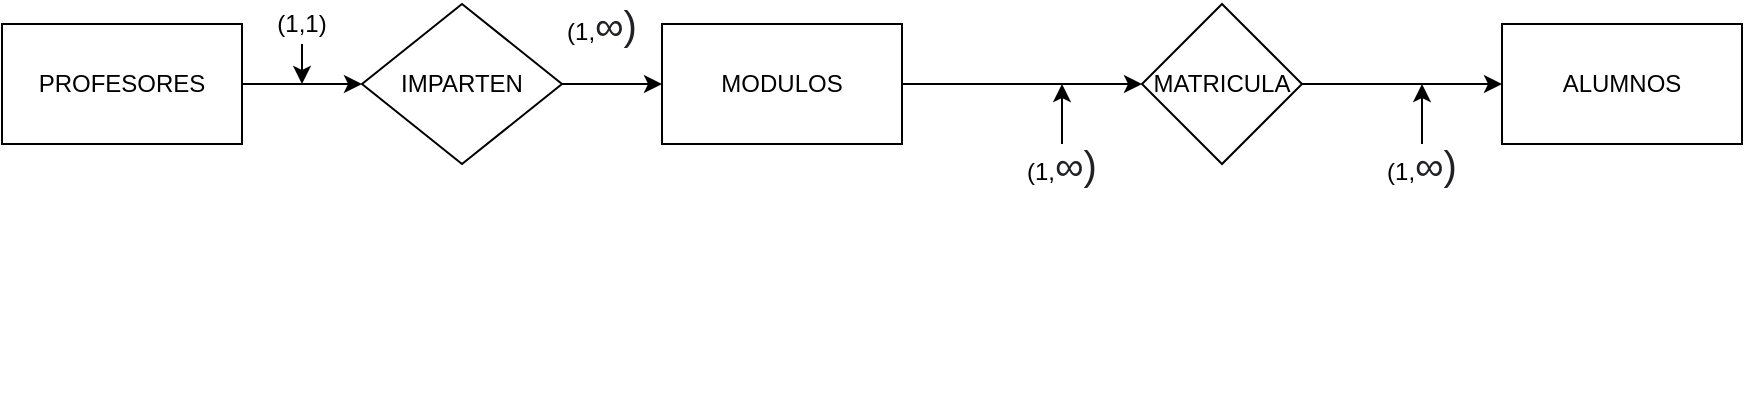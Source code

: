 <mxfile version="14.5.1" type="device"><diagram id="TQE_AFQJd09f2bOoq1RY" name="Página-1"><mxGraphModel dx="1092" dy="494" grid="1" gridSize="10" guides="1" tooltips="1" connect="1" arrows="1" fold="1" page="1" pageScale="1" pageWidth="827" pageHeight="1169" math="0" shadow="0"><root><mxCell id="0"/><mxCell id="1" parent="0"/><mxCell id="MUoCbBxHDL-aKRJFmAbf-8" value="" style="edgeStyle=orthogonalEdgeStyle;rounded=0;orthogonalLoop=1;jettySize=auto;html=1;" parent="1" source="MUoCbBxHDL-aKRJFmAbf-1" target="MUoCbBxHDL-aKRJFmAbf-2" edge="1"><mxGeometry relative="1" as="geometry"/></mxCell><mxCell id="MUoCbBxHDL-aKRJFmAbf-1" value="MODULOS" style="rounded=0;whiteSpace=wrap;html=1;" parent="1" vertex="1"><mxGeometry x="380" y="260" width="120" height="60" as="geometry"/></mxCell><mxCell id="MUoCbBxHDL-aKRJFmAbf-9" value="" style="edgeStyle=orthogonalEdgeStyle;rounded=0;orthogonalLoop=1;jettySize=auto;html=1;" parent="1" source="MUoCbBxHDL-aKRJFmAbf-2" target="MUoCbBxHDL-aKRJFmAbf-3" edge="1"><mxGeometry relative="1" as="geometry"/></mxCell><mxCell id="MUoCbBxHDL-aKRJFmAbf-2" value="MATRICULA" style="rhombus;whiteSpace=wrap;html=1;" parent="1" vertex="1"><mxGeometry x="620" y="250" width="80" height="80" as="geometry"/></mxCell><mxCell id="MUoCbBxHDL-aKRJFmAbf-3" value="ALUMNOS" style="rounded=0;whiteSpace=wrap;html=1;" parent="1" vertex="1"><mxGeometry x="800" y="260" width="120" height="60" as="geometry"/></mxCell><mxCell id="MUoCbBxHDL-aKRJFmAbf-7" value="" style="edgeStyle=orthogonalEdgeStyle;rounded=0;orthogonalLoop=1;jettySize=auto;html=1;" parent="1" source="MUoCbBxHDL-aKRJFmAbf-4" target="MUoCbBxHDL-aKRJFmAbf-1" edge="1"><mxGeometry relative="1" as="geometry"/></mxCell><mxCell id="MUoCbBxHDL-aKRJFmAbf-4" value="IMPARTEN" style="rhombus;whiteSpace=wrap;html=1;" parent="1" vertex="1"><mxGeometry x="230" y="250" width="100" height="80" as="geometry"/></mxCell><mxCell id="MUoCbBxHDL-aKRJFmAbf-6" value="" style="edgeStyle=orthogonalEdgeStyle;rounded=0;orthogonalLoop=1;jettySize=auto;html=1;" parent="1" source="MUoCbBxHDL-aKRJFmAbf-5" target="MUoCbBxHDL-aKRJFmAbf-4" edge="1"><mxGeometry relative="1" as="geometry"/></mxCell><mxCell id="MUoCbBxHDL-aKRJFmAbf-5" value="PROFESORES" style="rounded=0;whiteSpace=wrap;html=1;" parent="1" vertex="1"><mxGeometry x="50" y="260" width="120" height="60" as="geometry"/></mxCell><mxCell id="MUoCbBxHDL-aKRJFmAbf-18" style="edgeStyle=orthogonalEdgeStyle;rounded=0;orthogonalLoop=1;jettySize=auto;html=1;exitX=0.5;exitY=1;exitDx=0;exitDy=0;" parent="1" edge="1"><mxGeometry relative="1" as="geometry"><mxPoint x="110" y="440" as="sourcePoint"/><mxPoint x="110" y="440" as="targetPoint"/></mxGeometry></mxCell><mxCell id="wmpbexbNjac1EINqVEbP-3" style="edgeStyle=orthogonalEdgeStyle;rounded=0;orthogonalLoop=1;jettySize=auto;html=1;exitX=0.5;exitY=1;exitDx=0;exitDy=0;" parent="1" source="wmpbexbNjac1EINqVEbP-1" edge="1"><mxGeometry relative="1" as="geometry"><mxPoint x="200" y="290" as="targetPoint"/></mxGeometry></mxCell><mxCell id="wmpbexbNjac1EINqVEbP-1" value="&lt;div style=&quot;text-align: left&quot;&gt;&lt;span&gt;(1,1)&lt;/span&gt;&lt;/div&gt;" style="text;html=1;strokeColor=none;fillColor=none;align=center;verticalAlign=middle;whiteSpace=wrap;rounded=0;" parent="1" vertex="1"><mxGeometry x="180" y="250" width="40" height="20" as="geometry"/></mxCell><mxCell id="wmpbexbNjac1EINqVEbP-4" value="(1,&lt;span style=&quot;color: rgb(32 , 33 , 36) ; font-family: &amp;#34;google sans&amp;#34; , &amp;#34;arial&amp;#34; , sans-serif ; font-size: 20px ; text-align: left ; background-color: rgb(255 , 255 , 255)&quot;&gt;∞)&lt;/span&gt;" style="text;html=1;strokeColor=none;fillColor=none;align=center;verticalAlign=middle;whiteSpace=wrap;rounded=0;" parent="1" vertex="1"><mxGeometry x="330" y="250" width="40" height="20" as="geometry"/></mxCell><mxCell id="QzTntCuypsMH7y9syzfC-3" style="edgeStyle=orthogonalEdgeStyle;rounded=0;orthogonalLoop=1;jettySize=auto;html=1;exitX=0.5;exitY=0;exitDx=0;exitDy=0;" edge="1" parent="1" source="wmpbexbNjac1EINqVEbP-13"><mxGeometry relative="1" as="geometry"><mxPoint x="760" y="290" as="targetPoint"/></mxGeometry></mxCell><mxCell id="wmpbexbNjac1EINqVEbP-13" value="(1,&lt;span style=&quot;color: rgb(32 , 33 , 36) ; font-family: &amp;#34;google sans&amp;#34; , &amp;#34;arial&amp;#34; , sans-serif ; font-size: 20px ; text-align: left ; background-color: rgb(255 , 255 , 255)&quot;&gt;∞)&lt;/span&gt;" style="text;html=1;strokeColor=none;fillColor=none;align=center;verticalAlign=middle;whiteSpace=wrap;rounded=0;" parent="1" vertex="1"><mxGeometry x="740" y="320" width="40" height="20" as="geometry"/></mxCell><mxCell id="QzTntCuypsMH7y9syzfC-1" style="edgeStyle=orthogonalEdgeStyle;rounded=0;orthogonalLoop=1;jettySize=auto;html=1;exitX=0.5;exitY=0;exitDx=0;exitDy=0;" edge="1" parent="1" source="wmpbexbNjac1EINqVEbP-15"><mxGeometry relative="1" as="geometry"><mxPoint x="580" y="290" as="targetPoint"/></mxGeometry></mxCell><mxCell id="wmpbexbNjac1EINqVEbP-15" value="(1,&lt;span style=&quot;color: rgb(32 , 33 , 36) ; font-family: &amp;#34;google sans&amp;#34; , &amp;#34;arial&amp;#34; , sans-serif ; font-size: 20px ; text-align: left ; background-color: rgb(255 , 255 , 255)&quot;&gt;∞&lt;/span&gt;&lt;span style=&quot;background-color: rgb(255 , 255 , 255) ; color: rgb(32 , 33 , 36) ; font-family: &amp;#34;google sans&amp;#34; , &amp;#34;arial&amp;#34; , sans-serif ; font-size: 20px ; text-align: left&quot;&gt;)&lt;/span&gt;&lt;span style=&quot;color: rgb(32 , 33 , 36) ; font-family: &amp;#34;google sans&amp;#34; , &amp;#34;arial&amp;#34; , sans-serif ; font-size: 20px ; text-align: left ; background-color: rgb(255 , 255 , 255)&quot;&gt;&lt;br&gt;&lt;/span&gt;" style="text;html=1;strokeColor=none;fillColor=none;align=center;verticalAlign=middle;whiteSpace=wrap;rounded=0;" parent="1" vertex="1"><mxGeometry x="560" y="320" width="40" height="20" as="geometry"/></mxCell></root></mxGraphModel></diagram></mxfile>